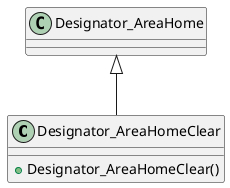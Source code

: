 @startuml
class Designator_AreaHomeClear {
    + Designator_AreaHomeClear()
}
Designator_AreaHome <|-- Designator_AreaHomeClear
@enduml
